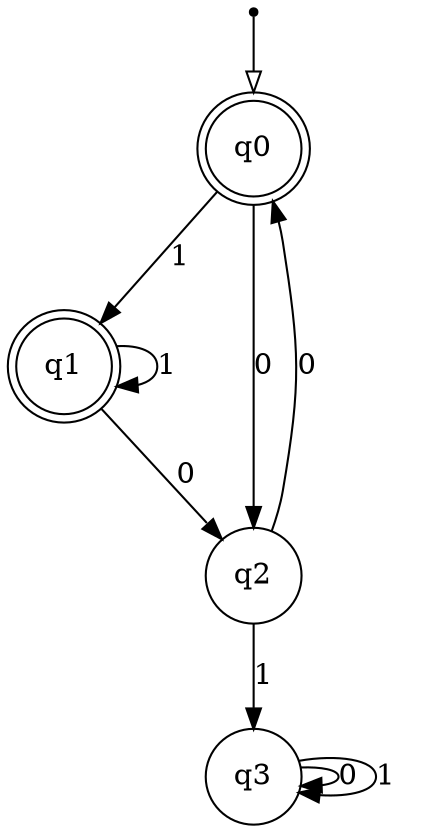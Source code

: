 digraph {
  node [shape=point]; __start;
  node [shape = doublecircle]; q0;
  node [shape = doublecircle]; q1;
  node [shape = circle]; q2;
  node [shape = circle]; q3;

  __start -> q0 [arrowhead = empty];
  q0 -> q2 [label = "0"];
  q0 -> q1 [label = "1"];
  q1 -> q2 [label = "0"];
  q1 -> q1 [label = "1"];
  q2 -> q0 [label = "0"];
  q2 -> q3 [label = "1"];
  q3 -> q3 [label = "0"];
  q3 -> q3 [label = "1"];
}